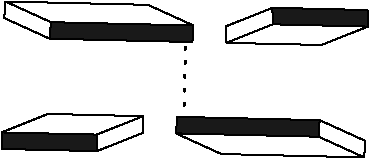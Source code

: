 #FIG 3.2  Creator: 3DNA (v1.4.4, March, 2002) by Xiang-Jun Lu at Wilma K. Olson's Lab.
Portrait
Flush Left
Inches
Letter
100.00
Single
-2
1200 2

2 3 0  1  0  0  991 0  2 0.0  2  1 0 0 0 5
  2211  3851  2924  3868  2926  3992  2213  3975  2211  3851
2 3 0  1  0  0  991 0  2 0.0  2  1 0 0 0 5
  4262  3334  3549  3318  3546  3194  4259  3210  4262  3334
2 3 0  1 0 0  728 0 0 0.0  2  1 0 0 0 5
  4610  3196  4607  3072  4259  3210  4262  3334  4610  3196
2 3 0  1 0 0  728 0 0 0.0  2  1 0 0 0 5
  1863  3990  1865  4114  2213  3975  2211  3851  1863  3990
2 3 0  1  0  0  684 0  2 0.0  2  1 0 0 0 5
  1891  3008  2961  3033  2953  3157  1883  3132  1891  3008
2 3 0  1  0  0  684 0  2 0.0  2  1 0 0 0 5
  4582  4177  3512  4152  3520  4028  4590  4053  4582  4177
2 3 0  1 0 0  659 0 0 0.0  2  1 0 0 0 5
  2578  4130  1865  4114  2213  3975  2926  3992  2578  4130
2 3 0  1 0 0  659 0 0 0.0  2  1 0 0 0 5
  3894  3055  4607  3072  4259  3210  3546  3194  3894  3055
2 3 0  1 0 0  649 0 0 0.0  2  1 0 0 0 5
  1863  3990  2576  4006  2924  3868  2211  3851  1863  3990
2 3 0  1 0 0  649 0 0 0.0  2  1 0 0 0 5
  4610  3196  3896  3179  3549  3318  4262  3334  4610  3196
2 3 0  1 0 0  581 0 0 0.0  2  1 0 0 0 5
  2576  4006  2578  4130  2926  3992  2924  3868  2576  4006
2 3 0  1 0 0  581 0 0 0.0  2  1 0 0 0 5
  3896  3179  3894  3055  3546  3194  3549  3318  3896  3179
2 1 2  2  0 0  483 0 -1   6.0  2  1 0 0 0 2
  3227  4010  3246  3175
2 3 0  1 0 0  458 0 0 0.0  2  1 0 0 0 5
  3171  3997  3179  3873  3520  4028  3512  4152  3171  3997
2 3 0  1 0 0  458 0 0 0.0  2  1 0 0 0 5
  3302  3188  3294  3312  2953  3157  2961  3033  3302  3188
2 3 0  1 0 0  353 0 0 0.0  2  1 0 0 0 5
  3294  3312  2224  3287  1883  3132  2953  3157  3294  3312
2 3 0  1 0 0  353 0 0 0.0  2  1 0 0 0 5
  3179  3873  4248  3898  4590  4053  3520  4028  3179  3873
2 3 0  1 0 0  343 0 0 0.0  2  1 0 0 0 5
  4240  4022  3171  3997  3512  4152  4582  4177  4240  4022
2 3 0  1 0 0  343 0 0 0.0  2  1 0 0 0 5
  2232  3163  3302  3188  2961  3033  1891  3008  2232  3163
2 3 0  1  0  0  318 0 18 0.0  2  1 0 0 0 5
  1863  3990  2576  4006  2578  4130  1865  4114  1863  3990
2 3 0  1  0  0  318 0 18 0.0  2  1 0 0 0 5
  4610  3196  3896  3179  3894  3055  4607  3072  4610  3196
2 3 0  1 0 0  237 0 0 0.0  2  1 0 0 0 5
  4240  4022  4248  3898  4590  4053  4582  4177  4240  4022
2 3 0  1 0 0  237 0 0 0.0  2  1 0 0 0 5
  2232  3163  2224  3287  1883  3132  1891  3008  2232  3163
2 3 0  1  0  0   11 0 18 0.0  2  1 0 0 0 5
  4240  4022  3171  3997  3179  3873  4248  3898  4240  4022
2 3 0  1  0  0   11 0 18 0.0  2  1 0 0 0 5
  2232  3163  3302  3188  3294  3312  2224  3287  2232  3163
